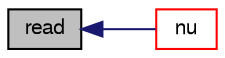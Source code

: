 digraph "read"
{
  bgcolor="transparent";
  edge [fontname="FreeSans",fontsize="10",labelfontname="FreeSans",labelfontsize="10"];
  node [fontname="FreeSans",fontsize="10",shape=record];
  rankdir="LR";
  Node3783 [label="read",height=0.2,width=0.4,color="black", fillcolor="grey75", style="filled", fontcolor="black"];
  Node3783 -> Node3784 [dir="back",color="midnightblue",fontsize="10",style="solid",fontname="FreeSans"];
  Node3784 [label="nu",height=0.2,width=0.4,color="red",URL="$a31102.html#aa739f3daeda1884fecc84f2b36a24021",tooltip="Return the laminar viscosity. "];
}
